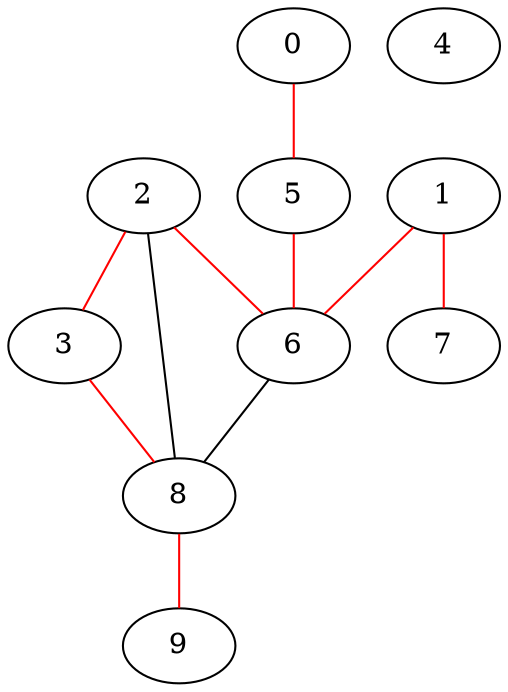 graph a{
	0 -- 5[color=red];
	1 -- 6[color=red];
	1 -- 7[color=red];
	2 -- 3[color=red];
	2 -- 6[color=red];
	2 -- 8;
	3 -- 8[color=red];
	4;
	5 -- 6[color=red];
	6 -- 8;
	7;
	8 -- 9[color=red];
	9
}
